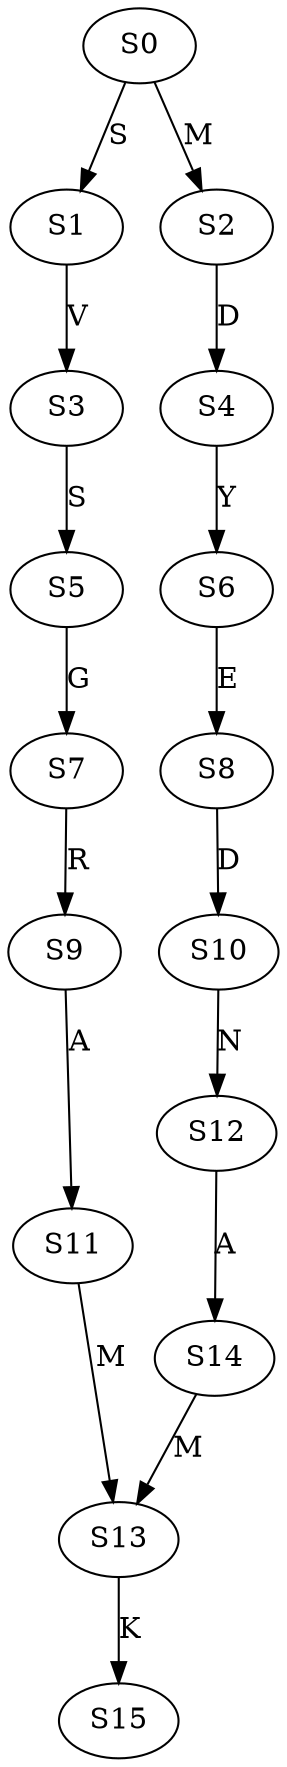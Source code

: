 strict digraph  {
	S0 -> S1 [ label = S ];
	S0 -> S2 [ label = M ];
	S1 -> S3 [ label = V ];
	S2 -> S4 [ label = D ];
	S3 -> S5 [ label = S ];
	S4 -> S6 [ label = Y ];
	S5 -> S7 [ label = G ];
	S6 -> S8 [ label = E ];
	S7 -> S9 [ label = R ];
	S8 -> S10 [ label = D ];
	S9 -> S11 [ label = A ];
	S10 -> S12 [ label = N ];
	S11 -> S13 [ label = M ];
	S12 -> S14 [ label = A ];
	S13 -> S15 [ label = K ];
	S14 -> S13 [ label = M ];
}
